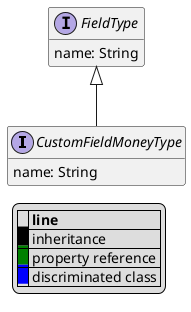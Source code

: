 @startuml

hide empty fields
hide empty methods
legend
|= |= line |
|<back:black>   </back>| inheritance |
|<back:green>   </back>| property reference |
|<back:blue>   </back>| discriminated class |
endlegend
interface CustomFieldMoneyType [[CustomFieldMoneyType.svg]] extends FieldType {
    name: String
}
interface FieldType [[FieldType.svg]]  {
    name: String
}





@enduml
